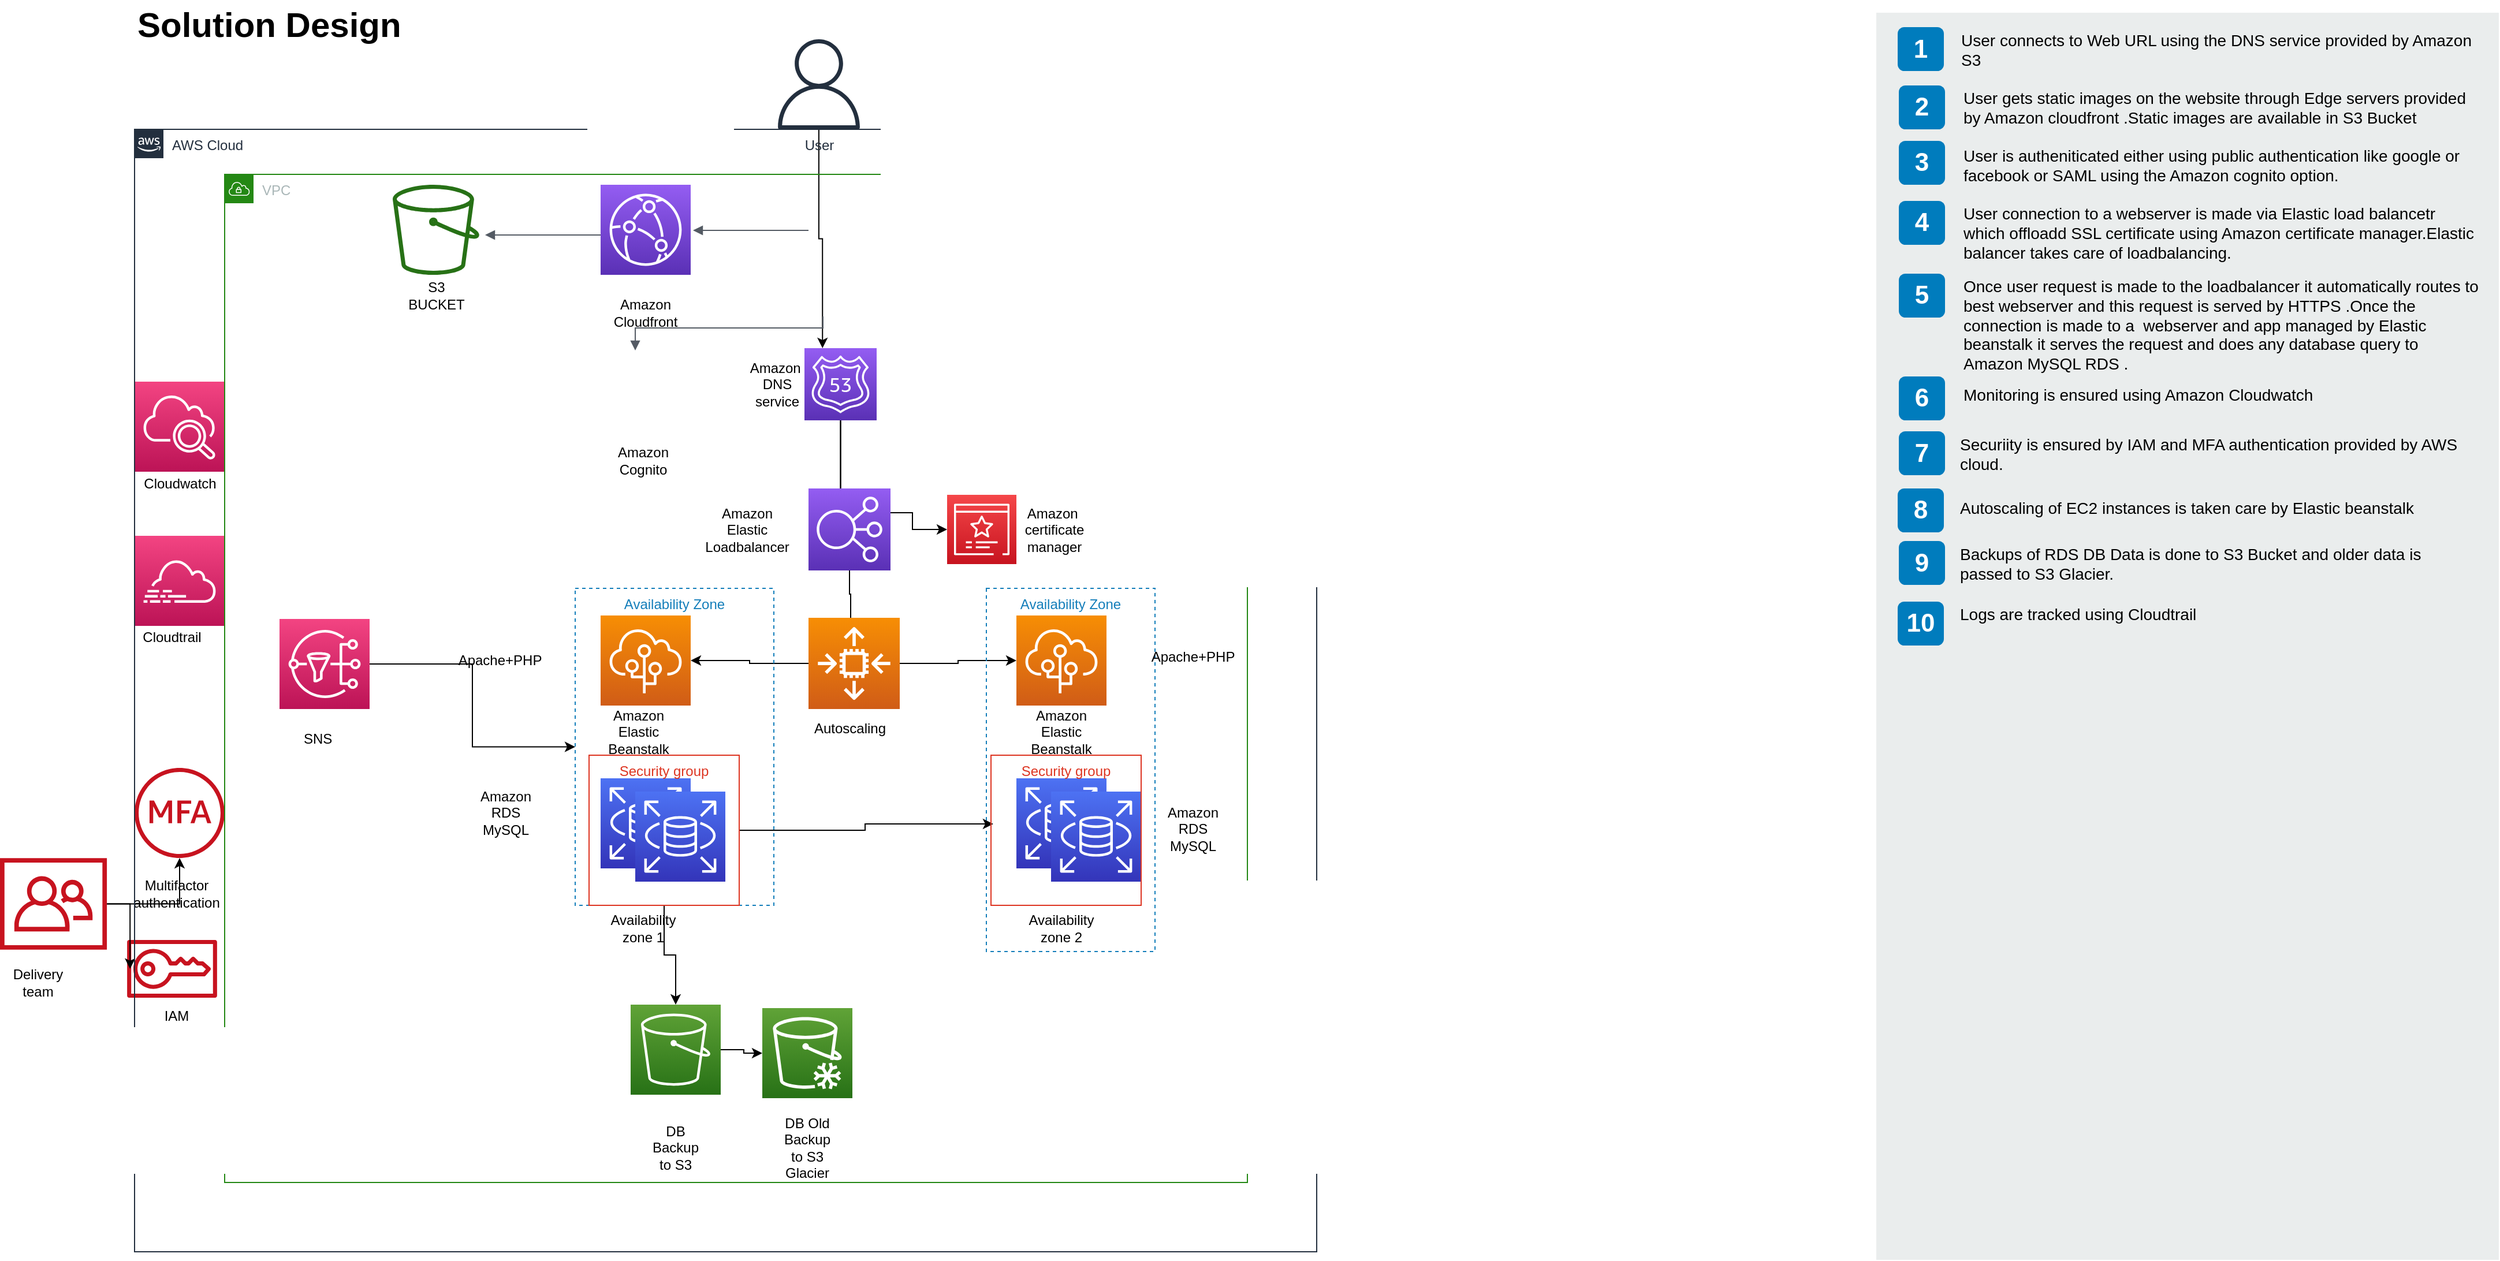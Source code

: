<mxfile version="14.5.8" type="github">
  <diagram id="Ht1M8jgEwFfnCIfOTk4-" name="Page-1">
    <mxGraphModel dx="1439.5" dy="514" grid="1" gridSize="10" guides="1" tooltips="1" connect="1" arrows="1" fold="1" page="1" pageScale="0.5" pageWidth="827" pageHeight="1169" math="0" shadow="0">
      <root>
        <mxCell id="0" />
        <mxCell id="1" parent="0" />
        <mxCell id="-QjtrjUzRDEMRZ5MF8oH-46" value="" style="rounded=0;whiteSpace=wrap;html=1;fillColor=#EAEDED;fontSize=22;fontColor=#FFFFFF;strokeColor=none;labelBackgroundColor=none;" parent="1" vertex="1">
          <mxGeometry x="1544.5" y="37" width="539" height="1080" as="geometry" />
        </mxCell>
        <mxCell id="-QjtrjUzRDEMRZ5MF8oH-36" value="1" style="rounded=1;whiteSpace=wrap;html=1;fillColor=#007CBD;strokeColor=none;fontColor=#FFFFFF;fontStyle=1;fontSize=22;labelBackgroundColor=none;" parent="1" vertex="1">
          <mxGeometry x="1563" y="49.5" width="40" height="38" as="geometry" />
        </mxCell>
        <mxCell id="-QjtrjUzRDEMRZ5MF8oH-37" value="2" style="rounded=1;whiteSpace=wrap;html=1;fillColor=#007CBD;strokeColor=none;fontColor=#FFFFFF;fontStyle=1;fontSize=22;labelBackgroundColor=none;" parent="1" vertex="1">
          <mxGeometry x="1564" y="100" width="40" height="38" as="geometry" />
        </mxCell>
        <mxCell id="-QjtrjUzRDEMRZ5MF8oH-38" value="3" style="rounded=1;whiteSpace=wrap;html=1;fillColor=#007CBD;strokeColor=none;fontColor=#FFFFFF;fontStyle=1;fontSize=22;labelBackgroundColor=none;" parent="1" vertex="1">
          <mxGeometry x="1564" y="148" width="40" height="38" as="geometry" />
        </mxCell>
        <mxCell id="-QjtrjUzRDEMRZ5MF8oH-39" value="4" style="rounded=1;whiteSpace=wrap;html=1;fillColor=#007CBD;strokeColor=none;fontColor=#FFFFFF;fontStyle=1;fontSize=22;labelBackgroundColor=none;" parent="1" vertex="1">
          <mxGeometry x="1564" y="200" width="40" height="38" as="geometry" />
        </mxCell>
        <mxCell id="-QjtrjUzRDEMRZ5MF8oH-40" value="5" style="rounded=1;whiteSpace=wrap;html=1;fillColor=#007CBD;strokeColor=none;fontColor=#FFFFFF;fontStyle=1;fontSize=22;labelBackgroundColor=none;" parent="1" vertex="1">
          <mxGeometry x="1564" y="263" width="40" height="38" as="geometry" />
        </mxCell>
        <mxCell id="-QjtrjUzRDEMRZ5MF8oH-41" value="6" style="rounded=1;whiteSpace=wrap;html=1;fillColor=#007CBD;strokeColor=none;fontColor=#FFFFFF;fontStyle=1;fontSize=22;labelBackgroundColor=none;" parent="1" vertex="1">
          <mxGeometry x="1564" y="352" width="40" height="38" as="geometry" />
        </mxCell>
        <mxCell id="-QjtrjUzRDEMRZ5MF8oH-42" value="7" style="rounded=1;whiteSpace=wrap;html=1;fillColor=#007CBD;strokeColor=none;fontColor=#FFFFFF;fontStyle=1;fontSize=22;labelBackgroundColor=none;" parent="1" vertex="1">
          <mxGeometry x="1564" y="399.5" width="40" height="38" as="geometry" />
        </mxCell>
        <mxCell id="-QjtrjUzRDEMRZ5MF8oH-43" value="8" style="rounded=1;whiteSpace=wrap;html=1;fillColor=#007CBD;strokeColor=none;fontColor=#FFFFFF;fontStyle=1;fontSize=22;labelBackgroundColor=none;" parent="1" vertex="1">
          <mxGeometry x="1563" y="449" width="40" height="38" as="geometry" />
        </mxCell>
        <mxCell id="-QjtrjUzRDEMRZ5MF8oH-44" value="9" style="rounded=1;whiteSpace=wrap;html=1;fillColor=#007CBD;strokeColor=none;fontColor=#FFFFFF;fontStyle=1;fontSize=22;labelBackgroundColor=none;" parent="1" vertex="1">
          <mxGeometry x="1564" y="494.5" width="40" height="38" as="geometry" />
        </mxCell>
        <mxCell id="-QjtrjUzRDEMRZ5MF8oH-47" value="Solution Design" style="text;html=1;resizable=0;points=[];autosize=1;align=left;verticalAlign=top;spacingTop=-4;fontSize=30;fontStyle=1;labelBackgroundColor=none;" parent="1" vertex="1">
          <mxGeometry x="36.5" y="26.5" width="240" height="40" as="geometry" />
        </mxCell>
        <mxCell id="SCVMTBWpLvtzJIhz15lM-6" value="&lt;span&gt;User connects to Web URL using the DNS service provided by Amazon S3&amp;nbsp;&amp;nbsp;&lt;/span&gt;" style="text;html=1;align=left;verticalAlign=top;spacingTop=-4;fontSize=14;labelBackgroundColor=none;whiteSpace=wrap;" parent="1" vertex="1">
          <mxGeometry x="1615.5" y="49.5" width="449" height="50.5" as="geometry" />
        </mxCell>
        <mxCell id="SCVMTBWpLvtzJIhz15lM-7" value="&lt;span&gt;User gets static images on the website through Edge servers provided by Amazon cloudfront .Static images are available in S3 Bucket&lt;/span&gt;" style="text;html=1;align=left;verticalAlign=top;spacingTop=-4;fontSize=14;labelBackgroundColor=none;whiteSpace=wrap;" parent="1" vertex="1">
          <mxGeometry x="1617.5" y="100" width="450" height="50" as="geometry" />
        </mxCell>
        <mxCell id="SCVMTBWpLvtzJIhz15lM-9" value="&lt;span&gt;User is autheniticated either using public authentication like google or facebook or SAML using the Amazon cognito option.&lt;/span&gt;" style="text;html=1;align=left;verticalAlign=top;spacingTop=-4;fontSize=14;labelBackgroundColor=none;whiteSpace=wrap;" parent="1" vertex="1">
          <mxGeometry x="1617.5" y="150" width="450" height="40" as="geometry" />
        </mxCell>
        <mxCell id="SCVMTBWpLvtzJIhz15lM-10" value="User connection to a webserver is made via Elastic load balancetr which offloadd SSL certificate using Amazon certificate manager.Elastic balancer takes care of loadbalancing." style="text;html=1;align=left;verticalAlign=top;spacingTop=-4;fontSize=14;labelBackgroundColor=none;whiteSpace=wrap;" parent="1" vertex="1">
          <mxGeometry x="1617.5" y="200" width="450" height="50" as="geometry" />
        </mxCell>
        <mxCell id="SCVMTBWpLvtzJIhz15lM-11" value="&lt;span&gt;Once user request is made to the loadbalancer it automatically routes to best webserver and this request is served by HTTPS .Once the connection is made to a&amp;nbsp; webserver and app managed by Elastic beanstalk it serves the request and does any database query to Amazon MySQL RDS .&lt;/span&gt;" style="text;html=1;align=left;verticalAlign=top;spacingTop=-4;fontSize=14;labelBackgroundColor=none;whiteSpace=wrap;" parent="1" vertex="1">
          <mxGeometry x="1617.5" y="263" width="449" height="87" as="geometry" />
        </mxCell>
        <mxCell id="SCVMTBWpLvtzJIhz15lM-12" value="Monitoring is ensured using Amazon Cloudwatch" style="text;html=1;align=left;verticalAlign=top;spacingTop=-4;fontSize=14;labelBackgroundColor=none;whiteSpace=wrap;" parent="1" vertex="1">
          <mxGeometry x="1617.5" y="357" width="450" height="28" as="geometry" />
        </mxCell>
        <mxCell id="SCVMTBWpLvtzJIhz15lM-13" value="&lt;span&gt;Securiity is ensured by IAM and MFA authentication provided by AWS cloud.&lt;/span&gt;" style="text;html=1;align=left;verticalAlign=top;spacingTop=-4;fontSize=14;labelBackgroundColor=none;whiteSpace=wrap;" parent="1" vertex="1">
          <mxGeometry x="1614.5" y="399.5" width="449" height="40.5" as="geometry" />
        </mxCell>
        <mxCell id="SCVMTBWpLvtzJIhz15lM-14" value="Autoscaling of EC2 instances is taken care by Elastic beanstalk&amp;nbsp;" style="text;html=1;align=left;verticalAlign=top;spacingTop=-4;fontSize=14;labelBackgroundColor=none;whiteSpace=wrap;" parent="1" vertex="1">
          <mxGeometry x="1614.5" y="454.5" width="449" height="25.5" as="geometry" />
        </mxCell>
        <mxCell id="SCVMTBWpLvtzJIhz15lM-15" value="Backups of RDS DB Data is done to S3 Bucket and older data is passed to S3 Glacier." style="text;html=1;align=left;verticalAlign=top;spacingTop=-4;fontSize=14;labelBackgroundColor=none;whiteSpace=wrap;" parent="1" vertex="1">
          <mxGeometry x="1614.5" y="494.5" width="449" height="35.5" as="geometry" />
        </mxCell>
        <mxCell id="_9B2pnNq8bpqkfTlN1mw-49" style="edgeStyle=orthogonalEdgeStyle;rounded=0;orthogonalLoop=1;jettySize=auto;html=1;entryX=0.25;entryY=0;entryDx=0;entryDy=0;entryPerimeter=0;" edge="1" parent="1" source="jZVaUwOg5UY3L9NAnvdq-60" target="_9B2pnNq8bpqkfTlN1mw-20">
          <mxGeometry relative="1" as="geometry">
            <mxPoint x="629" y="220" as="targetPoint" />
          </mxGeometry>
        </mxCell>
        <mxCell id="jZVaUwOg5UY3L9NAnvdq-60" value="User" style="outlineConnect=0;fontColor=#232F3E;gradientColor=none;fillColor=#232F3E;strokeColor=none;dashed=0;verticalLabelPosition=bottom;verticalAlign=top;align=center;html=1;fontSize=12;fontStyle=0;aspect=fixed;pointerEvents=1;shape=mxgraph.aws4.user;labelBackgroundColor=none;" parent="1" vertex="1">
          <mxGeometry x="590" y="60" width="78" height="78" as="geometry" />
        </mxCell>
        <mxCell id="_9B2pnNq8bpqkfTlN1mw-10" value="" style="edgeStyle=orthogonalEdgeStyle;html=1;endArrow=none;elbow=vertical;startArrow=block;startFill=1;strokeColor=#545B64;rounded=0;" edge="1" parent="1">
          <mxGeometry width="100" relative="1" as="geometry">
            <mxPoint x="520" y="225.5" as="sourcePoint" />
            <mxPoint x="620" y="225.5" as="targetPoint" />
          </mxGeometry>
        </mxCell>
        <mxCell id="_9B2pnNq8bpqkfTlN1mw-11" value="" style="points=[[0,0,0],[0.25,0,0],[0.5,0,0],[0.75,0,0],[1,0,0],[0,1,0],[0.25,1,0],[0.5,1,0],[0.75,1,0],[1,1,0],[0,0.25,0],[0,0.5,0],[0,0.75,0],[1,0.25,0],[1,0.5,0],[1,0.75,0]];outlineConnect=0;fontColor=#232F3E;gradientColor=#945DF2;gradientDirection=north;fillColor=#5A30B5;strokeColor=#ffffff;dashed=0;verticalLabelPosition=bottom;verticalAlign=top;align=center;html=1;fontSize=12;fontStyle=0;aspect=fixed;shape=mxgraph.aws4.resourceIcon;resIcon=mxgraph.aws4.cloudfront;" vertex="1" parent="1">
          <mxGeometry x="440" y="186" width="78" height="78" as="geometry" />
        </mxCell>
        <mxCell id="_9B2pnNq8bpqkfTlN1mw-13" value="Amazon Cloudfront" style="text;html=1;strokeColor=none;fillColor=none;align=center;verticalAlign=middle;whiteSpace=wrap;rounded=0;" vertex="1" parent="1">
          <mxGeometry x="456" y="287" width="46" height="20" as="geometry" />
        </mxCell>
        <mxCell id="_9B2pnNq8bpqkfTlN1mw-14" value="" style="outlineConnect=0;fontColor=#232F3E;gradientColor=none;fillColor=#277116;strokeColor=none;dashed=0;verticalLabelPosition=bottom;verticalAlign=top;align=center;html=1;fontSize=12;fontStyle=0;aspect=fixed;pointerEvents=1;shape=mxgraph.aws4.bucket;" vertex="1" parent="1">
          <mxGeometry x="260" y="186" width="75" height="78" as="geometry" />
        </mxCell>
        <mxCell id="_9B2pnNq8bpqkfTlN1mw-15" value="" style="edgeStyle=orthogonalEdgeStyle;html=1;endArrow=none;elbow=vertical;startArrow=block;startFill=1;strokeColor=#545B64;rounded=0;" edge="1" parent="1">
          <mxGeometry width="100" relative="1" as="geometry">
            <mxPoint x="340" y="229.5" as="sourcePoint" />
            <mxPoint x="440" y="229.5" as="targetPoint" />
          </mxGeometry>
        </mxCell>
        <mxCell id="_9B2pnNq8bpqkfTlN1mw-72" style="edgeStyle=orthogonalEdgeStyle;rounded=0;orthogonalLoop=1;jettySize=auto;html=1;entryX=0.391;entryY=0.155;entryDx=0;entryDy=0;entryPerimeter=0;" edge="1" parent="1" source="_9B2pnNq8bpqkfTlN1mw-20" target="_9B2pnNq8bpqkfTlN1mw-22">
          <mxGeometry relative="1" as="geometry" />
        </mxCell>
        <mxCell id="_9B2pnNq8bpqkfTlN1mw-112" style="edgeStyle=orthogonalEdgeStyle;rounded=0;orthogonalLoop=1;jettySize=auto;html=1;entryX=0;entryY=0.5;entryDx=0;entryDy=0;entryPerimeter=0;" edge="1" parent="1" source="_9B2pnNq8bpqkfTlN1mw-20" target="_9B2pnNq8bpqkfTlN1mw-97">
          <mxGeometry relative="1" as="geometry">
            <Array as="points">
              <mxPoint x="648" y="470" />
              <mxPoint x="710" y="470" />
              <mxPoint x="710" y="485" />
            </Array>
          </mxGeometry>
        </mxCell>
        <mxCell id="_9B2pnNq8bpqkfTlN1mw-20" value="" style="points=[[0,0,0],[0.25,0,0],[0.5,0,0],[0.75,0,0],[1,0,0],[0,1,0],[0.25,1,0],[0.5,1,0],[0.75,1,0],[1,1,0],[0,0.25,0],[0,0.5,0],[0,0.75,0],[1,0.25,0],[1,0.5,0],[1,0.75,0]];outlineConnect=0;fontColor=#232F3E;gradientColor=#945DF2;gradientDirection=north;fillColor=#5A30B5;strokeColor=#ffffff;dashed=0;verticalLabelPosition=bottom;verticalAlign=top;align=center;html=1;fontSize=12;fontStyle=0;aspect=fixed;shape=mxgraph.aws4.resourceIcon;resIcon=mxgraph.aws4.route_53;" vertex="1" parent="1">
          <mxGeometry x="616.5" y="327.5" width="62.5" height="62.5" as="geometry" />
        </mxCell>
        <mxCell id="_9B2pnNq8bpqkfTlN1mw-32" style="edgeStyle=orthogonalEdgeStyle;rounded=0;orthogonalLoop=1;jettySize=auto;html=1;entryX=0.462;entryY=0.154;entryDx=0;entryDy=0;entryPerimeter=0;" edge="1" parent="1" source="_9B2pnNq8bpqkfTlN1mw-22" target="_9B2pnNq8bpqkfTlN1mw-28">
          <mxGeometry relative="1" as="geometry" />
        </mxCell>
        <mxCell id="_9B2pnNq8bpqkfTlN1mw-22" value="" style="points=[[0,0,0],[0.25,0,0],[0.5,0,0],[0.75,0,0],[1,0,0],[0,1,0],[0.25,1,0],[0.5,1,0],[0.75,1,0],[1,1,0],[0,0.25,0],[0,0.5,0],[0,0.75,0],[1,0.25,0],[1,0.5,0],[1,0.75,0]];outlineConnect=0;fontColor=#232F3E;gradientColor=#945DF2;gradientDirection=north;fillColor=#5A30B5;strokeColor=#ffffff;dashed=0;verticalLabelPosition=bottom;verticalAlign=top;align=center;html=1;fontSize=12;fontStyle=0;aspect=fixed;shape=mxgraph.aws4.resourceIcon;resIcon=mxgraph.aws4.elastic_load_balancing;" vertex="1" parent="1">
          <mxGeometry x="620" y="449" width="71" height="71" as="geometry" />
        </mxCell>
        <mxCell id="_9B2pnNq8bpqkfTlN1mw-27" value="Amazon Cognito" style="text;html=1;strokeColor=none;fillColor=none;align=center;verticalAlign=middle;whiteSpace=wrap;rounded=0;" vertex="1" parent="1">
          <mxGeometry x="454" y="414.5" width="46" height="20" as="geometry" />
        </mxCell>
        <mxCell id="_9B2pnNq8bpqkfTlN1mw-33" style="edgeStyle=orthogonalEdgeStyle;rounded=0;orthogonalLoop=1;jettySize=auto;html=1;" edge="1" parent="1" source="_9B2pnNq8bpqkfTlN1mw-28" target="_9B2pnNq8bpqkfTlN1mw-29">
          <mxGeometry relative="1" as="geometry">
            <mxPoint x="530" y="600" as="targetPoint" />
          </mxGeometry>
        </mxCell>
        <mxCell id="_9B2pnNq8bpqkfTlN1mw-34" value="" style="edgeStyle=orthogonalEdgeStyle;rounded=0;orthogonalLoop=1;jettySize=auto;html=1;" edge="1" parent="1" source="_9B2pnNq8bpqkfTlN1mw-28" target="_9B2pnNq8bpqkfTlN1mw-30">
          <mxGeometry relative="1" as="geometry" />
        </mxCell>
        <mxCell id="_9B2pnNq8bpqkfTlN1mw-28" value="" style="points=[[0,0,0],[0.25,0,0],[0.5,0,0],[0.75,0,0],[1,0,0],[0,1,0],[0.25,1,0],[0.5,1,0],[0.75,1,0],[1,1,0],[0,0.25,0],[0,0.5,0],[0,0.75,0],[1,0.25,0],[1,0.5,0],[1,0.75,0]];outlineConnect=0;fontColor=#232F3E;gradientColor=#F78E04;gradientDirection=north;fillColor=#D05C17;strokeColor=#ffffff;dashed=0;verticalLabelPosition=bottom;verticalAlign=top;align=center;html=1;fontSize=12;fontStyle=0;aspect=fixed;shape=mxgraph.aws4.resourceIcon;resIcon=mxgraph.aws4.auto_scaling2;" vertex="1" parent="1">
          <mxGeometry x="620" y="561" width="79" height="79" as="geometry" />
        </mxCell>
        <mxCell id="_9B2pnNq8bpqkfTlN1mw-29" value="" style="points=[[0,0,0],[0.25,0,0],[0.5,0,0],[0.75,0,0],[1,0,0],[0,1,0],[0.25,1,0],[0.5,1,0],[0.75,1,0],[1,1,0],[0,0.25,0],[0,0.5,0],[0,0.75,0],[1,0.25,0],[1,0.5,0],[1,0.75,0]];outlineConnect=0;fontColor=#232F3E;gradientColor=#F78E04;gradientDirection=north;fillColor=#D05C17;strokeColor=#ffffff;dashed=0;verticalLabelPosition=bottom;verticalAlign=top;align=center;html=1;fontSize=12;fontStyle=0;aspect=fixed;shape=mxgraph.aws4.resourceIcon;resIcon=mxgraph.aws4.elastic_beanstalk;" vertex="1" parent="1">
          <mxGeometry x="440" y="559" width="78" height="78" as="geometry" />
        </mxCell>
        <mxCell id="_9B2pnNq8bpqkfTlN1mw-30" value="" style="points=[[0,0,0],[0.25,0,0],[0.5,0,0],[0.75,0,0],[1,0,0],[0,1,0],[0.25,1,0],[0.5,1,0],[0.75,1,0],[1,1,0],[0,0.25,0],[0,0.5,0],[0,0.75,0],[1,0.25,0],[1,0.5,0],[1,0.75,0]];outlineConnect=0;fontColor=#232F3E;gradientColor=#F78E04;gradientDirection=north;fillColor=#D05C17;strokeColor=#ffffff;dashed=0;verticalLabelPosition=bottom;verticalAlign=top;align=center;html=1;fontSize=12;fontStyle=0;aspect=fixed;shape=mxgraph.aws4.resourceIcon;resIcon=mxgraph.aws4.elastic_beanstalk;" vertex="1" parent="1">
          <mxGeometry x="800" y="559" width="78" height="78" as="geometry" />
        </mxCell>
        <mxCell id="_9B2pnNq8bpqkfTlN1mw-31" value="Amazon Elastic Loadbalancer" style="text;html=1;strokeColor=none;fillColor=none;align=center;verticalAlign=middle;whiteSpace=wrap;rounded=0;" vertex="1" parent="1">
          <mxGeometry x="544" y="474.5" width="46" height="20" as="geometry" />
        </mxCell>
        <mxCell id="_9B2pnNq8bpqkfTlN1mw-35" value="Amazon Elastic Beanstalk" style="text;html=1;strokeColor=none;fillColor=none;align=center;verticalAlign=middle;whiteSpace=wrap;rounded=0;" vertex="1" parent="1">
          <mxGeometry x="450" y="650" width="46" height="20" as="geometry" />
        </mxCell>
        <mxCell id="_9B2pnNq8bpqkfTlN1mw-36" value="Amazon Elastic Beanstalk" style="text;html=1;strokeColor=none;fillColor=none;align=center;verticalAlign=middle;whiteSpace=wrap;rounded=0;" vertex="1" parent="1">
          <mxGeometry x="816" y="650" width="46" height="20" as="geometry" />
        </mxCell>
        <mxCell id="_9B2pnNq8bpqkfTlN1mw-37" value="" style="points=[[0,0,0],[0.25,0,0],[0.5,0,0],[0.75,0,0],[1,0,0],[0,1,0],[0.25,1,0],[0.5,1,0],[0.75,1,0],[1,1,0],[0,0.25,0],[0,0.5,0],[0,0.75,0],[1,0.25,0],[1,0.5,0],[1,0.75,0]];outlineConnect=0;fontColor=#232F3E;gradientColor=#4D72F3;gradientDirection=north;fillColor=#3334B9;strokeColor=#ffffff;dashed=0;verticalLabelPosition=bottom;verticalAlign=top;align=center;html=1;fontSize=12;fontStyle=0;aspect=fixed;shape=mxgraph.aws4.resourceIcon;resIcon=mxgraph.aws4.rds;" vertex="1" parent="1">
          <mxGeometry x="440" y="700" width="78" height="78" as="geometry" />
        </mxCell>
        <mxCell id="_9B2pnNq8bpqkfTlN1mw-38" value="" style="points=[[0,0,0],[0.25,0,0],[0.5,0,0],[0.75,0,0],[1,0,0],[0,1,0],[0.25,1,0],[0.5,1,0],[0.75,1,0],[1,1,0],[0,0.25,0],[0,0.5,0],[0,0.75,0],[1,0.25,0],[1,0.5,0],[1,0.75,0]];outlineConnect=0;fontColor=#232F3E;gradientColor=#4D72F3;gradientDirection=north;fillColor=#3334B9;strokeColor=#ffffff;dashed=0;verticalLabelPosition=bottom;verticalAlign=top;align=center;html=1;fontSize=12;fontStyle=0;aspect=fixed;shape=mxgraph.aws4.resourceIcon;resIcon=mxgraph.aws4.rds;" vertex="1" parent="1">
          <mxGeometry x="800" y="700" width="78" height="78" as="geometry" />
        </mxCell>
        <mxCell id="_9B2pnNq8bpqkfTlN1mw-40" value="Availability Zone" style="fillColor=none;strokeColor=#147EBA;dashed=1;verticalAlign=top;fontStyle=0;fontColor=#147EBA;" vertex="1" parent="1">
          <mxGeometry x="418" y="535.5" width="172" height="274.5" as="geometry" />
        </mxCell>
        <mxCell id="_9B2pnNq8bpqkfTlN1mw-41" value="Availability Zone" style="fillColor=none;strokeColor=#147EBA;dashed=1;verticalAlign=top;fontStyle=0;fontColor=#147EBA;" vertex="1" parent="1">
          <mxGeometry x="774" y="535.5" width="146" height="314.5" as="geometry" />
        </mxCell>
        <mxCell id="_9B2pnNq8bpqkfTlN1mw-26" value="" style="shape=image;imageAspect=0;aspect=fixed;verticalLabelPosition=bottom;verticalAlign=top;image=https://pbs.twimg.com/media/D6JM4MWXoAAoO7X?format=jpg&amp;name=small;" vertex="1" parent="1">
          <mxGeometry x="400" y="329.5" width="140" height="70" as="geometry" />
        </mxCell>
        <mxCell id="_9B2pnNq8bpqkfTlN1mw-58" value="Availability zone 1" style="text;html=1;strokeColor=none;fillColor=none;align=center;verticalAlign=middle;whiteSpace=wrap;rounded=0;" vertex="1" parent="1">
          <mxGeometry x="454" y="820" width="46" height="20" as="geometry" />
        </mxCell>
        <mxCell id="_9B2pnNq8bpqkfTlN1mw-60" value="Availability zone 2" style="text;html=1;strokeColor=none;fillColor=none;align=center;verticalAlign=middle;whiteSpace=wrap;rounded=0;" vertex="1" parent="1">
          <mxGeometry x="816" y="820" width="46" height="20" as="geometry" />
        </mxCell>
        <mxCell id="_9B2pnNq8bpqkfTlN1mw-65" value="Amazon RDS MySQL" style="text;html=1;strokeColor=none;fillColor=none;align=center;verticalAlign=middle;whiteSpace=wrap;rounded=0;" vertex="1" parent="1">
          <mxGeometry x="335" y="720" width="46" height="20" as="geometry" />
        </mxCell>
        <mxCell id="_9B2pnNq8bpqkfTlN1mw-66" value="Amazon RDS MySQL" style="text;html=1;strokeColor=none;fillColor=none;align=center;verticalAlign=middle;whiteSpace=wrap;rounded=0;" vertex="1" parent="1">
          <mxGeometry x="930" y="734" width="46" height="20" as="geometry" />
        </mxCell>
        <mxCell id="_9B2pnNq8bpqkfTlN1mw-67" value="Amazon&amp;nbsp;&lt;br&gt;DNS service" style="text;html=1;strokeColor=none;fillColor=none;align=center;verticalAlign=middle;whiteSpace=wrap;rounded=0;" vertex="1" parent="1">
          <mxGeometry x="570" y="348.75" width="46" height="20" as="geometry" />
        </mxCell>
        <mxCell id="_9B2pnNq8bpqkfTlN1mw-68" value="Apache+PHP" style="text;html=1;strokeColor=none;fillColor=none;align=center;verticalAlign=middle;whiteSpace=wrap;rounded=0;" vertex="1" parent="1">
          <mxGeometry x="330" y="588" width="46" height="20" as="geometry" />
        </mxCell>
        <mxCell id="_9B2pnNq8bpqkfTlN1mw-69" value="Apache+PHP" style="text;html=1;strokeColor=none;fillColor=none;align=center;verticalAlign=middle;whiteSpace=wrap;rounded=0;" vertex="1" parent="1">
          <mxGeometry x="930" y="585" width="46" height="20" as="geometry" />
        </mxCell>
        <mxCell id="_9B2pnNq8bpqkfTlN1mw-70" value="Autoscaling" style="text;html=1;strokeColor=none;fillColor=none;align=center;verticalAlign=middle;whiteSpace=wrap;rounded=0;" vertex="1" parent="1">
          <mxGeometry x="632.5" y="646.5" width="46" height="20" as="geometry" />
        </mxCell>
        <mxCell id="_9B2pnNq8bpqkfTlN1mw-73" value="" style="edgeStyle=orthogonalEdgeStyle;html=1;endArrow=none;elbow=vertical;startArrow=block;startFill=1;strokeColor=#545B64;rounded=0;" edge="1" parent="1" source="_9B2pnNq8bpqkfTlN1mw-26">
          <mxGeometry width="100" relative="1" as="geometry">
            <mxPoint x="532.5" y="300" as="sourcePoint" />
            <mxPoint x="632.5" y="300" as="targetPoint" />
            <Array as="points">
              <mxPoint x="470" y="310" />
              <mxPoint x="633" y="310" />
            </Array>
          </mxGeometry>
        </mxCell>
        <mxCell id="_9B2pnNq8bpqkfTlN1mw-76" value="S3 BUCKET" style="text;html=1;strokeColor=none;fillColor=none;align=center;verticalAlign=middle;whiteSpace=wrap;rounded=0;" vertex="1" parent="1">
          <mxGeometry x="274.5" y="272" width="46" height="20" as="geometry" />
        </mxCell>
        <mxCell id="_9B2pnNq8bpqkfTlN1mw-85" value="" style="outlineConnect=0;fontColor=#232F3E;gradientColor=none;fillColor=#C7131F;strokeColor=none;dashed=0;verticalLabelPosition=bottom;verticalAlign=top;align=center;html=1;fontSize=12;fontStyle=0;aspect=fixed;pointerEvents=1;shape=mxgraph.aws4.mfa_token;" vertex="1" parent="1">
          <mxGeometry x="36.5" y="691" width="78" height="78" as="geometry" />
        </mxCell>
        <mxCell id="_9B2pnNq8bpqkfTlN1mw-86" value="" style="outlineConnect=0;fontColor=#232F3E;gradientColor=none;fillColor=#C7131F;strokeColor=none;dashed=0;verticalLabelPosition=bottom;verticalAlign=top;align=center;html=1;fontSize=12;fontStyle=0;aspect=fixed;pointerEvents=1;shape=mxgraph.aws4.sts;" vertex="1" parent="1">
          <mxGeometry x="30" y="840" width="78" height="50" as="geometry" />
        </mxCell>
        <mxCell id="_9B2pnNq8bpqkfTlN1mw-121" style="edgeStyle=orthogonalEdgeStyle;rounded=0;orthogonalLoop=1;jettySize=auto;html=1;" edge="1" parent="1" source="_9B2pnNq8bpqkfTlN1mw-87" target="_9B2pnNq8bpqkfTlN1mw-40">
          <mxGeometry relative="1" as="geometry" />
        </mxCell>
        <mxCell id="_9B2pnNq8bpqkfTlN1mw-87" value="" style="points=[[0,0,0],[0.25,0,0],[0.5,0,0],[0.75,0,0],[1,0,0],[0,1,0],[0.25,1,0],[0.5,1,0],[0.75,1,0],[1,1,0],[0,0.25,0],[0,0.5,0],[0,0.75,0],[1,0.25,0],[1,0.5,0],[1,0.75,0]];outlineConnect=0;fontColor=#232F3E;gradientColor=#F34482;gradientDirection=north;fillColor=#BC1356;strokeColor=#ffffff;dashed=0;verticalLabelPosition=bottom;verticalAlign=top;align=center;html=1;fontSize=12;fontStyle=0;aspect=fixed;shape=mxgraph.aws4.resourceIcon;resIcon=mxgraph.aws4.sns;" vertex="1" parent="1">
          <mxGeometry x="162" y="562" width="78" height="78" as="geometry" />
        </mxCell>
        <mxCell id="_9B2pnNq8bpqkfTlN1mw-88" value="SNS&amp;nbsp;" style="text;html=1;strokeColor=none;fillColor=none;align=center;verticalAlign=middle;whiteSpace=wrap;rounded=0;" vertex="1" parent="1">
          <mxGeometry x="174" y="655.5" width="46" height="20" as="geometry" />
        </mxCell>
        <mxCell id="_9B2pnNq8bpqkfTlN1mw-90" value="IAM" style="text;html=1;strokeColor=none;fillColor=none;align=center;verticalAlign=middle;whiteSpace=wrap;rounded=0;" vertex="1" parent="1">
          <mxGeometry x="50" y="896" width="46" height="20" as="geometry" />
        </mxCell>
        <mxCell id="_9B2pnNq8bpqkfTlN1mw-91" value="Multifactor authentication" style="text;html=1;strokeColor=none;fillColor=none;align=center;verticalAlign=middle;whiteSpace=wrap;rounded=0;" vertex="1" parent="1">
          <mxGeometry x="50" y="789.5" width="46" height="20" as="geometry" />
        </mxCell>
        <mxCell id="_9B2pnNq8bpqkfTlN1mw-92" value="" style="points=[[0,0,0],[0.25,0,0],[0.5,0,0],[0.75,0,0],[1,0,0],[0,1,0],[0.25,1,0],[0.5,1,0],[0.75,1,0],[1,1,0],[0,0.25,0],[0,0.5,0],[0,0.75,0],[1,0.25,0],[1,0.5,0],[1,0.75,0]];points=[[0,0,0],[0.25,0,0],[0.5,0,0],[0.75,0,0],[1,0,0],[0,1,0],[0.25,1,0],[0.5,1,0],[0.75,1,0],[1,1,0],[0,0.25,0],[0,0.5,0],[0,0.75,0],[1,0.25,0],[1,0.5,0],[1,0.75,0]];outlineConnect=0;fontColor=#232F3E;gradientColor=#F34482;gradientDirection=north;fillColor=#BC1356;strokeColor=#ffffff;dashed=0;verticalLabelPosition=bottom;verticalAlign=top;align=center;html=1;fontSize=12;fontStyle=0;aspect=fixed;shape=mxgraph.aws4.resourceIcon;resIcon=mxgraph.aws4.cloudwatch_2;" vertex="1" parent="1">
          <mxGeometry x="36.5" y="356.5" width="78" height="78" as="geometry" />
        </mxCell>
        <mxCell id="_9B2pnNq8bpqkfTlN1mw-94" value="Cloudwatch" style="text;html=1;strokeColor=none;fillColor=none;align=center;verticalAlign=middle;whiteSpace=wrap;rounded=0;" vertex="1" parent="1">
          <mxGeometry x="52.5" y="434.5" width="46" height="20" as="geometry" />
        </mxCell>
        <mxCell id="_9B2pnNq8bpqkfTlN1mw-95" value="" style="points=[[0,0,0],[0.25,0,0],[0.5,0,0],[0.75,0,0],[1,0,0],[0,1,0],[0.25,1,0],[0.5,1,0],[0.75,1,0],[1,1,0],[0,0.25,0],[0,0.5,0],[0,0.75,0],[1,0.25,0],[1,0.5,0],[1,0.75,0]];outlineConnect=0;fontColor=#232F3E;gradientColor=#4D72F3;gradientDirection=north;fillColor=#3334B9;strokeColor=#ffffff;dashed=0;verticalLabelPosition=bottom;verticalAlign=top;align=center;html=1;fontSize=12;fontStyle=0;aspect=fixed;shape=mxgraph.aws4.resourceIcon;resIcon=mxgraph.aws4.rds;" vertex="1" parent="1">
          <mxGeometry x="470" y="711.5" width="78" height="78" as="geometry" />
        </mxCell>
        <mxCell id="_9B2pnNq8bpqkfTlN1mw-96" value="" style="points=[[0,0,0],[0.25,0,0],[0.5,0,0],[0.75,0,0],[1,0,0],[0,1,0],[0.25,1,0],[0.5,1,0],[0.75,1,0],[1,1,0],[0,0.25,0],[0,0.5,0],[0,0.75,0],[1,0.25,0],[1,0.5,0],[1,0.75,0]];outlineConnect=0;fontColor=#232F3E;gradientColor=#4D72F3;gradientDirection=north;fillColor=#3334B9;strokeColor=#ffffff;dashed=0;verticalLabelPosition=bottom;verticalAlign=top;align=center;html=1;fontSize=12;fontStyle=0;aspect=fixed;shape=mxgraph.aws4.resourceIcon;resIcon=mxgraph.aws4.rds;" vertex="1" parent="1">
          <mxGeometry x="830" y="711.5" width="78" height="78" as="geometry" />
        </mxCell>
        <mxCell id="_9B2pnNq8bpqkfTlN1mw-97" value="" style="points=[[0,0,0],[0.25,0,0],[0.5,0,0],[0.75,0,0],[1,0,0],[0,1,0],[0.25,1,0],[0.5,1,0],[0.75,1,0],[1,1,0],[0,0.25,0],[0,0.5,0],[0,0.75,0],[1,0.25,0],[1,0.5,0],[1,0.75,0]];outlineConnect=0;fontColor=#232F3E;gradientColor=#F54749;gradientDirection=north;fillColor=#C7131F;strokeColor=#ffffff;dashed=0;verticalLabelPosition=bottom;verticalAlign=top;align=center;html=1;fontSize=12;fontStyle=0;aspect=fixed;shape=mxgraph.aws4.resourceIcon;resIcon=mxgraph.aws4.certificate_manager_3;" vertex="1" parent="1">
          <mxGeometry x="740" y="454.5" width="60" height="60" as="geometry" />
        </mxCell>
        <mxCell id="_9B2pnNq8bpqkfTlN1mw-98" value="" style="points=[[0,0,0],[0.25,0,0],[0.5,0,0],[0.75,0,0],[1,0,0],[0,1,0],[0.25,1,0],[0.5,1,0],[0.75,1,0],[1,1,0],[0,0.25,0],[0,0.5,0],[0,0.75,0],[1,0.25,0],[1,0.5,0],[1,0.75,0]];points=[[0,0,0],[0.25,0,0],[0.5,0,0],[0.75,0,0],[1,0,0],[0,1,0],[0.25,1,0],[0.5,1,0],[0.75,1,0],[1,1,0],[0,0.25,0],[0,0.5,0],[0,0.75,0],[1,0.25,0],[1,0.5,0],[1,0.75,0]];outlineConnect=0;fontColor=#232F3E;gradientColor=#F34482;gradientDirection=north;fillColor=#BC1356;strokeColor=#ffffff;dashed=0;verticalLabelPosition=bottom;verticalAlign=top;align=center;html=1;fontSize=12;fontStyle=0;aspect=fixed;shape=mxgraph.aws4.resourceIcon;resIcon=mxgraph.aws4.cloudtrail;" vertex="1" parent="1">
          <mxGeometry x="36.5" y="490" width="78" height="78" as="geometry" />
        </mxCell>
        <mxCell id="_9B2pnNq8bpqkfTlN1mw-99" value="Cloudtrail" style="text;html=1;strokeColor=none;fillColor=none;align=center;verticalAlign=middle;whiteSpace=wrap;rounded=0;" vertex="1" parent="1">
          <mxGeometry x="46" y="568" width="46" height="20" as="geometry" />
        </mxCell>
        <mxCell id="_9B2pnNq8bpqkfTlN1mw-104" style="edgeStyle=orthogonalEdgeStyle;rounded=0;orthogonalLoop=1;jettySize=auto;html=1;" edge="1" parent="1" source="_9B2pnNq8bpqkfTlN1mw-100" target="_9B2pnNq8bpqkfTlN1mw-103">
          <mxGeometry relative="1" as="geometry" />
        </mxCell>
        <mxCell id="_9B2pnNq8bpqkfTlN1mw-110" style="edgeStyle=orthogonalEdgeStyle;rounded=0;orthogonalLoop=1;jettySize=auto;html=1;entryX=0.015;entryY=0.458;entryDx=0;entryDy=0;entryPerimeter=0;" edge="1" parent="1" source="_9B2pnNq8bpqkfTlN1mw-100" target="_9B2pnNq8bpqkfTlN1mw-101">
          <mxGeometry relative="1" as="geometry" />
        </mxCell>
        <mxCell id="_9B2pnNq8bpqkfTlN1mw-100" value="Security group" style="fillColor=none;strokeColor=#DD3522;verticalAlign=top;fontStyle=0;fontColor=#DD3522;" vertex="1" parent="1">
          <mxGeometry x="430" y="680" width="130" height="130" as="geometry" />
        </mxCell>
        <mxCell id="_9B2pnNq8bpqkfTlN1mw-101" value="Security group" style="fillColor=none;strokeColor=#DD3522;verticalAlign=top;fontStyle=0;fontColor=#DD3522;" vertex="1" parent="1">
          <mxGeometry x="778" y="680" width="130" height="130" as="geometry" />
        </mxCell>
        <mxCell id="_9B2pnNq8bpqkfTlN1mw-109" style="edgeStyle=orthogonalEdgeStyle;rounded=0;orthogonalLoop=1;jettySize=auto;html=1;entryX=0;entryY=0.5;entryDx=0;entryDy=0;entryPerimeter=0;" edge="1" parent="1" source="_9B2pnNq8bpqkfTlN1mw-103" target="_9B2pnNq8bpqkfTlN1mw-105">
          <mxGeometry relative="1" as="geometry" />
        </mxCell>
        <mxCell id="_9B2pnNq8bpqkfTlN1mw-103" value="" style="points=[[0,0,0],[0.25,0,0],[0.5,0,0],[0.75,0,0],[1,0,0],[0,1,0],[0.25,1,0],[0.5,1,0],[0.75,1,0],[1,1,0],[0,0.25,0],[0,0.5,0],[0,0.75,0],[1,0.25,0],[1,0.5,0],[1,0.75,0]];outlineConnect=0;fontColor=#232F3E;gradientColor=#60A337;gradientDirection=north;fillColor=#277116;strokeColor=#ffffff;dashed=0;verticalLabelPosition=bottom;verticalAlign=top;align=center;html=1;fontSize=12;fontStyle=0;aspect=fixed;shape=mxgraph.aws4.resourceIcon;resIcon=mxgraph.aws4.s3;" vertex="1" parent="1">
          <mxGeometry x="466" y="896" width="78" height="78" as="geometry" />
        </mxCell>
        <mxCell id="_9B2pnNq8bpqkfTlN1mw-105" value="" style="points=[[0,0,0],[0.25,0,0],[0.5,0,0],[0.75,0,0],[1,0,0],[0,1,0],[0.25,1,0],[0.5,1,0],[0.75,1,0],[1,1,0],[0,0.25,0],[0,0.5,0],[0,0.75,0],[1,0.25,0],[1,0.5,0],[1,0.75,0]];outlineConnect=0;fontColor=#232F3E;gradientColor=#60A337;gradientDirection=north;fillColor=#277116;strokeColor=#ffffff;dashed=0;verticalLabelPosition=bottom;verticalAlign=top;align=center;html=1;fontSize=12;fontStyle=0;aspect=fixed;shape=mxgraph.aws4.resourceIcon;resIcon=mxgraph.aws4.glacier;" vertex="1" parent="1">
          <mxGeometry x="580" y="899" width="78" height="78" as="geometry" />
        </mxCell>
        <mxCell id="_9B2pnNq8bpqkfTlN1mw-106" value="DB Backup to S3" style="text;html=1;strokeColor=none;fillColor=none;align=center;verticalAlign=middle;whiteSpace=wrap;rounded=0;" vertex="1" parent="1">
          <mxGeometry x="482" y="1009.5" width="46" height="20" as="geometry" />
        </mxCell>
        <mxCell id="_9B2pnNq8bpqkfTlN1mw-107" value="DB Old Backup to S3 Glacier" style="text;html=1;strokeColor=none;fillColor=none;align=center;verticalAlign=middle;whiteSpace=wrap;rounded=0;" vertex="1" parent="1">
          <mxGeometry x="596" y="1009.5" width="46" height="20" as="geometry" />
        </mxCell>
        <mxCell id="_9B2pnNq8bpqkfTlN1mw-113" value="Amazon&amp;nbsp;&lt;br&gt;certificate manager" style="text;html=1;strokeColor=none;fillColor=none;align=center;verticalAlign=middle;whiteSpace=wrap;rounded=0;" vertex="1" parent="1">
          <mxGeometry x="810" y="474.5" width="46" height="20" as="geometry" />
        </mxCell>
        <mxCell id="_9B2pnNq8bpqkfTlN1mw-125" style="edgeStyle=orthogonalEdgeStyle;rounded=0;orthogonalLoop=1;jettySize=auto;html=1;" edge="1" parent="1" source="_9B2pnNq8bpqkfTlN1mw-117" target="_9B2pnNq8bpqkfTlN1mw-85">
          <mxGeometry relative="1" as="geometry">
            <mxPoint y="720" as="targetPoint" />
          </mxGeometry>
        </mxCell>
        <mxCell id="_9B2pnNq8bpqkfTlN1mw-126" style="edgeStyle=orthogonalEdgeStyle;rounded=0;orthogonalLoop=1;jettySize=auto;html=1;" edge="1" parent="1" source="_9B2pnNq8bpqkfTlN1mw-117" target="_9B2pnNq8bpqkfTlN1mw-86">
          <mxGeometry relative="1" as="geometry" />
        </mxCell>
        <mxCell id="_9B2pnNq8bpqkfTlN1mw-117" value="" style="outlineConnect=0;fontColor=#232F3E;gradientColor=none;fillColor=#C7131F;strokeColor=none;dashed=0;verticalLabelPosition=bottom;verticalAlign=top;align=center;html=1;fontSize=12;fontStyle=0;aspect=fixed;pointerEvents=1;shape=mxgraph.aws4.organizations_organizational_unit;" vertex="1" parent="1">
          <mxGeometry x="-80" y="769" width="92.55" height="79.5" as="geometry" />
        </mxCell>
        <mxCell id="_9B2pnNq8bpqkfTlN1mw-127" value="Delivery team" style="text;html=1;strokeColor=none;fillColor=none;align=center;verticalAlign=middle;whiteSpace=wrap;rounded=0;" vertex="1" parent="1">
          <mxGeometry x="-70" y="867" width="46" height="20" as="geometry" />
        </mxCell>
        <mxCell id="_9B2pnNq8bpqkfTlN1mw-131" value="10" style="rounded=1;whiteSpace=wrap;html=1;fillColor=#007CBD;strokeColor=none;fontColor=#FFFFFF;fontStyle=1;fontSize=22;labelBackgroundColor=none;" vertex="1" parent="1">
          <mxGeometry x="1563" y="547" width="40" height="38" as="geometry" />
        </mxCell>
        <mxCell id="_9B2pnNq8bpqkfTlN1mw-132" value="Logs are tracked using Cloudtrail" style="text;html=1;align=left;verticalAlign=top;spacingTop=-4;fontSize=14;labelBackgroundColor=none;whiteSpace=wrap;" vertex="1" parent="1">
          <mxGeometry x="1614.5" y="547" width="449" height="35.5" as="geometry" />
        </mxCell>
        <mxCell id="_9B2pnNq8bpqkfTlN1mw-134" value="VPC" style="points=[[0,0],[0.25,0],[0.5,0],[0.75,0],[1,0],[1,0.25],[1,0.5],[1,0.75],[1,1],[0.75,1],[0.5,1],[0.25,1],[0,1],[0,0.75],[0,0.5],[0,0.25]];outlineConnect=0;gradientColor=none;html=1;whiteSpace=wrap;fontSize=12;fontStyle=0;shape=mxgraph.aws4.group;grIcon=mxgraph.aws4.group_vpc;strokeColor=#248814;fillColor=none;verticalAlign=top;align=left;spacingLeft=30;fontColor=#AAB7B8;dashed=0;" vertex="1" parent="1">
          <mxGeometry x="114.5" y="177" width="885.5" height="873" as="geometry" />
        </mxCell>
        <mxCell id="_9B2pnNq8bpqkfTlN1mw-135" value="AWS Cloud" style="points=[[0,0],[0.25,0],[0.5,0],[0.75,0],[1,0],[1,0.25],[1,0.5],[1,0.75],[1,1],[0.75,1],[0.5,1],[0.25,1],[0,1],[0,0.75],[0,0.5],[0,0.25]];outlineConnect=0;gradientColor=none;html=1;whiteSpace=wrap;fontSize=12;fontStyle=0;shape=mxgraph.aws4.group;grIcon=mxgraph.aws4.group_aws_cloud_alt;strokeColor=#232F3E;fillColor=none;verticalAlign=top;align=left;spacingLeft=30;fontColor=#232F3E;dashed=0;" vertex="1" parent="1">
          <mxGeometry x="36.5" y="138" width="1023.5" height="972" as="geometry" />
        </mxCell>
      </root>
    </mxGraphModel>
  </diagram>
</mxfile>

